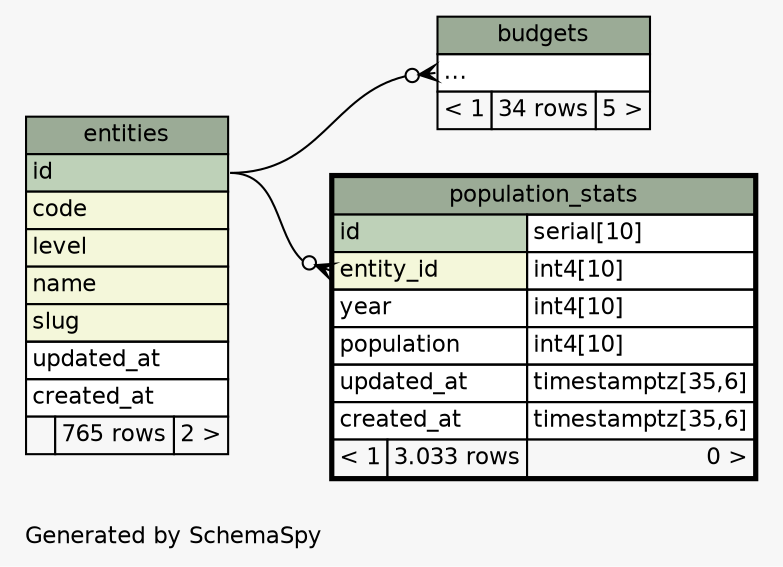 // dot 2.36.0 on Linux 3.13.0-36-generic
// SchemaSpy rev 590
digraph "twoDegreesRelationshipsDiagram" {
  graph [
    rankdir="RL"
    bgcolor="#f7f7f7"
    label="\nGenerated by SchemaSpy"
    labeljust="l"
    nodesep="0.18"
    ranksep="0.46"
    fontname="Helvetica"
    fontsize="11"
  ];
  node [
    fontname="Helvetica"
    fontsize="11"
    shape="plaintext"
  ];
  edge [
    arrowsize="0.8"
  ];
  "budgets":"elipses":w -> "entities":"id":e [arrowhead=none dir=back arrowtail=crowodot];
  "population_stats":"entity_id":w -> "entities":"id":e [arrowhead=none dir=back arrowtail=crowodot];
  "budgets" [
    label=<
    <TABLE BORDER="0" CELLBORDER="1" CELLSPACING="0" BGCOLOR="#ffffff">
      <TR><TD COLSPAN="3" BGCOLOR="#9bab96" ALIGN="CENTER">budgets</TD></TR>
      <TR><TD PORT="elipses" COLSPAN="3" ALIGN="LEFT">...</TD></TR>
      <TR><TD ALIGN="LEFT" BGCOLOR="#f7f7f7">&lt; 1</TD><TD ALIGN="RIGHT" BGCOLOR="#f7f7f7">34 rows</TD><TD ALIGN="RIGHT" BGCOLOR="#f7f7f7">5 &gt;</TD></TR>
    </TABLE>>
    URL="budgets.html"
    tooltip="budgets"
  ];
  "entities" [
    label=<
    <TABLE BORDER="0" CELLBORDER="1" CELLSPACING="0" BGCOLOR="#ffffff">
      <TR><TD COLSPAN="3" BGCOLOR="#9bab96" ALIGN="CENTER">entities</TD></TR>
      <TR><TD PORT="id" COLSPAN="3" BGCOLOR="#bed1b8" ALIGN="LEFT">id</TD></TR>
      <TR><TD PORT="code" COLSPAN="3" BGCOLOR="#f4f7da" ALIGN="LEFT">code</TD></TR>
      <TR><TD PORT="level" COLSPAN="3" BGCOLOR="#f4f7da" ALIGN="LEFT">level</TD></TR>
      <TR><TD PORT="name" COLSPAN="3" BGCOLOR="#f4f7da" ALIGN="LEFT">name</TD></TR>
      <TR><TD PORT="slug" COLSPAN="3" BGCOLOR="#f4f7da" ALIGN="LEFT">slug</TD></TR>
      <TR><TD PORT="updated_at" COLSPAN="3" ALIGN="LEFT">updated_at</TD></TR>
      <TR><TD PORT="created_at" COLSPAN="3" ALIGN="LEFT">created_at</TD></TR>
      <TR><TD ALIGN="LEFT" BGCOLOR="#f7f7f7">  </TD><TD ALIGN="RIGHT" BGCOLOR="#f7f7f7">765 rows</TD><TD ALIGN="RIGHT" BGCOLOR="#f7f7f7">2 &gt;</TD></TR>
    </TABLE>>
    URL="entities.html"
    tooltip="entities"
  ];
  "population_stats" [
    label=<
    <TABLE BORDER="2" CELLBORDER="1" CELLSPACING="0" BGCOLOR="#ffffff">
      <TR><TD COLSPAN="3" BGCOLOR="#9bab96" ALIGN="CENTER">population_stats</TD></TR>
      <TR><TD PORT="id" COLSPAN="2" BGCOLOR="#bed1b8" ALIGN="LEFT">id</TD><TD PORT="id.type" ALIGN="LEFT">serial[10]</TD></TR>
      <TR><TD PORT="entity_id" COLSPAN="2" BGCOLOR="#f4f7da" ALIGN="LEFT">entity_id</TD><TD PORT="entity_id.type" ALIGN="LEFT">int4[10]</TD></TR>
      <TR><TD PORT="year" COLSPAN="2" ALIGN="LEFT">year</TD><TD PORT="year.type" ALIGN="LEFT">int4[10]</TD></TR>
      <TR><TD PORT="population" COLSPAN="2" ALIGN="LEFT">population</TD><TD PORT="population.type" ALIGN="LEFT">int4[10]</TD></TR>
      <TR><TD PORT="updated_at" COLSPAN="2" ALIGN="LEFT">updated_at</TD><TD PORT="updated_at.type" ALIGN="LEFT">timestamptz[35,6]</TD></TR>
      <TR><TD PORT="created_at" COLSPAN="2" ALIGN="LEFT">created_at</TD><TD PORT="created_at.type" ALIGN="LEFT">timestamptz[35,6]</TD></TR>
      <TR><TD ALIGN="LEFT" BGCOLOR="#f7f7f7">&lt; 1</TD><TD ALIGN="RIGHT" BGCOLOR="#f7f7f7">3.033 rows</TD><TD ALIGN="RIGHT" BGCOLOR="#f7f7f7">0 &gt;</TD></TR>
    </TABLE>>
    URL="population_stats.html"
    tooltip="population_stats"
  ];
}
